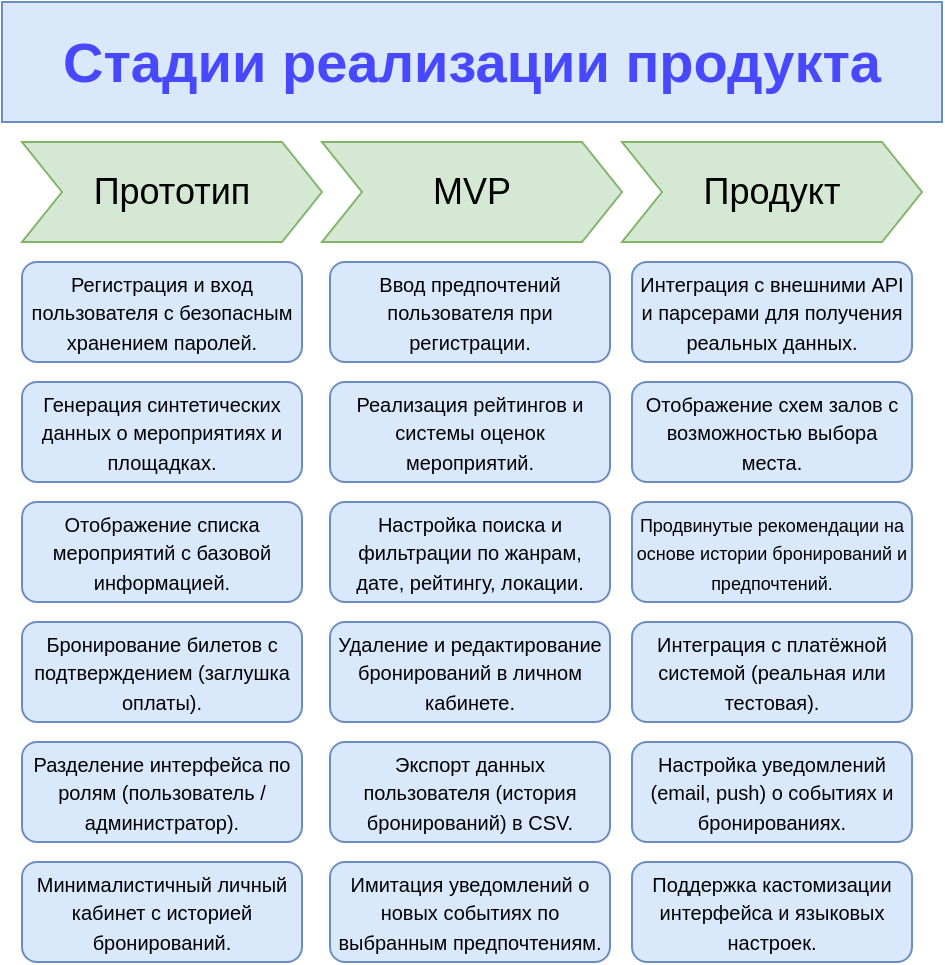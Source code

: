 <mxfile version="26.2.10">
  <diagram name="Страница — 1" id="607jsuK415Db7DLNjQu1">
    <mxGraphModel dx="1428" dy="751" grid="1" gridSize="10" guides="1" tooltips="1" connect="1" arrows="1" fold="1" page="1" pageScale="1" pageWidth="827" pageHeight="1169" math="0" shadow="0">
      <root>
        <mxCell id="0" />
        <mxCell id="1" parent="0" />
        <mxCell id="LE0iNq-hestpSMCmqbt1-1" value="&lt;b&gt;&lt;font style=&quot;font-size: 28px; color: rgb(72, 72, 255);&quot;&gt;Стадии реализации продукта&lt;/font&gt;&lt;/b&gt;" style="rounded=0;whiteSpace=wrap;html=1;fillColor=#dae8fc;strokeColor=#6c8ebf;" vertex="1" parent="1">
          <mxGeometry x="210" y="150" width="470" height="60" as="geometry" />
        </mxCell>
        <mxCell id="LE0iNq-hestpSMCmqbt1-2" value="&lt;font style=&quot;font-size: 18px;&quot;&gt;Прототип&lt;/font&gt;" style="shape=step;perimeter=stepPerimeter;whiteSpace=wrap;html=1;fixedSize=1;fillColor=#d5e8d4;strokeColor=#82b366;" vertex="1" parent="1">
          <mxGeometry x="220" y="220" width="150" height="50" as="geometry" />
        </mxCell>
        <mxCell id="LE0iNq-hestpSMCmqbt1-3" value="&lt;font style=&quot;font-size: 18px;&quot;&gt;MVP&lt;/font&gt;" style="shape=step;perimeter=stepPerimeter;whiteSpace=wrap;html=1;fixedSize=1;fillColor=#d5e8d4;strokeColor=#82b366;" vertex="1" parent="1">
          <mxGeometry x="370" y="220" width="150" height="50" as="geometry" />
        </mxCell>
        <mxCell id="LE0iNq-hestpSMCmqbt1-4" value="&lt;font style=&quot;font-size: 18px;&quot;&gt;Продукт&lt;/font&gt;" style="shape=step;perimeter=stepPerimeter;whiteSpace=wrap;html=1;fixedSize=1;fillColor=#d5e8d4;strokeColor=#82b366;" vertex="1" parent="1">
          <mxGeometry x="520" y="220" width="150" height="50" as="geometry" />
        </mxCell>
        <mxCell id="LE0iNq-hestpSMCmqbt1-5" value="&lt;font style=&quot;font-size: 10px;&quot;&gt;Регистрация и вход пользователя с безопасным хранением паролей.&lt;/font&gt;" style="rounded=1;whiteSpace=wrap;html=1;fillColor=#dae8fc;strokeColor=#6c8ebf;align=center;" vertex="1" parent="1">
          <mxGeometry x="220" y="280" width="140" height="50" as="geometry" />
        </mxCell>
        <mxCell id="LE0iNq-hestpSMCmqbt1-8" value="&lt;font style=&quot;font-size: 10px;&quot;&gt;Генерация синтетических данных о мероприятиях и площадках.&lt;/font&gt;" style="rounded=1;whiteSpace=wrap;html=1;fillColor=#dae8fc;strokeColor=#6c8ebf;" vertex="1" parent="1">
          <mxGeometry x="220" y="340" width="140" height="50" as="geometry" />
        </mxCell>
        <mxCell id="LE0iNq-hestpSMCmqbt1-9" value="&lt;font style=&quot;font-size: 10px;&quot;&gt;Бронирование билетов с подтверждением (заглушка оплаты).&lt;/font&gt;" style="rounded=1;whiteSpace=wrap;html=1;fillColor=#dae8fc;strokeColor=#6c8ebf;" vertex="1" parent="1">
          <mxGeometry x="220" y="460" width="140" height="50" as="geometry" />
        </mxCell>
        <mxCell id="LE0iNq-hestpSMCmqbt1-10" value="&lt;font style=&quot;font-size: 10px;&quot;&gt;Минималистичный личный кабинет с историей бронирований.&lt;/font&gt;" style="rounded=1;whiteSpace=wrap;html=1;fillColor=#dae8fc;strokeColor=#6c8ebf;" vertex="1" parent="1">
          <mxGeometry x="220" y="580" width="140" height="50" as="geometry" />
        </mxCell>
        <mxCell id="LE0iNq-hestpSMCmqbt1-11" value="&lt;font style=&quot;font-size: 10px;&quot;&gt;Разделение интерфейса по ролям (пользователь / администратор).&lt;/font&gt;" style="rounded=1;whiteSpace=wrap;html=1;fillColor=#dae8fc;strokeColor=#6c8ebf;" vertex="1" parent="1">
          <mxGeometry x="220" y="520" width="140" height="50" as="geometry" />
        </mxCell>
        <mxCell id="LE0iNq-hestpSMCmqbt1-12" value="&lt;font style=&quot;font-size: 10px;&quot;&gt;Отображение списка мероприятий с базовой информацией.&lt;/font&gt;" style="rounded=1;whiteSpace=wrap;html=1;fillColor=#dae8fc;strokeColor=#6c8ebf;" vertex="1" parent="1">
          <mxGeometry x="220" y="400" width="140" height="50" as="geometry" />
        </mxCell>
        <mxCell id="LE0iNq-hestpSMCmqbt1-14" value="&lt;font style=&quot;font-size: 10px;&quot;&gt;Ввод предпочтений пользователя при регистрации.&lt;/font&gt;" style="rounded=1;whiteSpace=wrap;html=1;fillColor=#dae8fc;strokeColor=#6c8ebf;align=center;" vertex="1" parent="1">
          <mxGeometry x="374" y="280" width="140" height="50" as="geometry" />
        </mxCell>
        <mxCell id="LE0iNq-hestpSMCmqbt1-15" value="&lt;font style=&quot;font-size: 10px;&quot;&gt;Реализация рейтингов и системы оценок мероприятий.&lt;/font&gt;" style="rounded=1;whiteSpace=wrap;html=1;fillColor=#dae8fc;strokeColor=#6c8ebf;" vertex="1" parent="1">
          <mxGeometry x="374" y="340" width="140" height="50" as="geometry" />
        </mxCell>
        <mxCell id="LE0iNq-hestpSMCmqbt1-16" value="&lt;font style=&quot;font-size: 10px;&quot;&gt;Удаление и редактирование бронирований в личном кабинете.&lt;/font&gt;" style="rounded=1;whiteSpace=wrap;html=1;fillColor=#dae8fc;strokeColor=#6c8ebf;" vertex="1" parent="1">
          <mxGeometry x="374" y="460" width="140" height="50" as="geometry" />
        </mxCell>
        <mxCell id="LE0iNq-hestpSMCmqbt1-17" value="&lt;font style=&quot;font-size: 10px;&quot;&gt;Имитация уведомлений о новых событиях по выбранным предпочтениям.&lt;/font&gt;" style="rounded=1;whiteSpace=wrap;html=1;fillColor=#dae8fc;strokeColor=#6c8ebf;" vertex="1" parent="1">
          <mxGeometry x="374" y="580" width="140" height="50" as="geometry" />
        </mxCell>
        <mxCell id="LE0iNq-hestpSMCmqbt1-18" value="&lt;font style=&quot;font-size: 10px;&quot;&gt;Экспорт данных пользователя (история бронирований) в CSV.&lt;/font&gt;" style="rounded=1;whiteSpace=wrap;html=1;fillColor=#dae8fc;strokeColor=#6c8ebf;" vertex="1" parent="1">
          <mxGeometry x="374" y="520" width="140" height="50" as="geometry" />
        </mxCell>
        <mxCell id="LE0iNq-hestpSMCmqbt1-19" value="&lt;font style=&quot;font-size: 10px;&quot;&gt;Настройка поиска и фильтрации по жанрам, дате, рейтингу, локации.&lt;/font&gt;" style="rounded=1;whiteSpace=wrap;html=1;fillColor=#dae8fc;strokeColor=#6c8ebf;" vertex="1" parent="1">
          <mxGeometry x="374" y="400" width="140" height="50" as="geometry" />
        </mxCell>
        <mxCell id="LE0iNq-hestpSMCmqbt1-22" value="&lt;font style=&quot;font-size: 10px;&quot;&gt;Интеграция с внешними API и парсерами для получения реальных данных.&lt;/font&gt;" style="rounded=1;whiteSpace=wrap;html=1;fillColor=#dae8fc;strokeColor=#6c8ebf;align=center;" vertex="1" parent="1">
          <mxGeometry x="525" y="280" width="140" height="50" as="geometry" />
        </mxCell>
        <mxCell id="LE0iNq-hestpSMCmqbt1-23" value="&lt;font style=&quot;font-size: 10px;&quot;&gt;Отображение схем залов с возможностью выбора места.&lt;/font&gt;" style="rounded=1;whiteSpace=wrap;html=1;fillColor=#dae8fc;strokeColor=#6c8ebf;" vertex="1" parent="1">
          <mxGeometry x="525" y="340" width="140" height="50" as="geometry" />
        </mxCell>
        <mxCell id="LE0iNq-hestpSMCmqbt1-24" value="&lt;font style=&quot;font-size: 10px;&quot;&gt;Интеграция с платёжной системой (реальная или тестовая).&lt;/font&gt;" style="rounded=1;whiteSpace=wrap;html=1;fillColor=#dae8fc;strokeColor=#6c8ebf;" vertex="1" parent="1">
          <mxGeometry x="525" y="460" width="140" height="50" as="geometry" />
        </mxCell>
        <mxCell id="LE0iNq-hestpSMCmqbt1-25" value="&lt;font style=&quot;font-size: 10px;&quot;&gt;Поддержка кастомизации интерфейса и языковых настроек.&lt;/font&gt;" style="rounded=1;whiteSpace=wrap;html=1;fillColor=#dae8fc;strokeColor=#6c8ebf;" vertex="1" parent="1">
          <mxGeometry x="525" y="580" width="140" height="50" as="geometry" />
        </mxCell>
        <mxCell id="LE0iNq-hestpSMCmqbt1-26" value="&lt;font style=&quot;font-size: 10px;&quot;&gt;Настройка уведомлений (email, push) о событиях и бронированиях.&lt;/font&gt;" style="rounded=1;whiteSpace=wrap;html=1;fillColor=#dae8fc;strokeColor=#6c8ebf;" vertex="1" parent="1">
          <mxGeometry x="525" y="520" width="140" height="50" as="geometry" />
        </mxCell>
        <mxCell id="LE0iNq-hestpSMCmqbt1-27" value="&lt;font style=&quot;font-size: 9px;&quot;&gt;Продвинутые рекомендации на основе истории бронирований и предпочтений.&lt;/font&gt;" style="rounded=1;whiteSpace=wrap;html=1;fillColor=#dae8fc;strokeColor=#6c8ebf;" vertex="1" parent="1">
          <mxGeometry x="525" y="400" width="140" height="50" as="geometry" />
        </mxCell>
      </root>
    </mxGraphModel>
  </diagram>
</mxfile>
